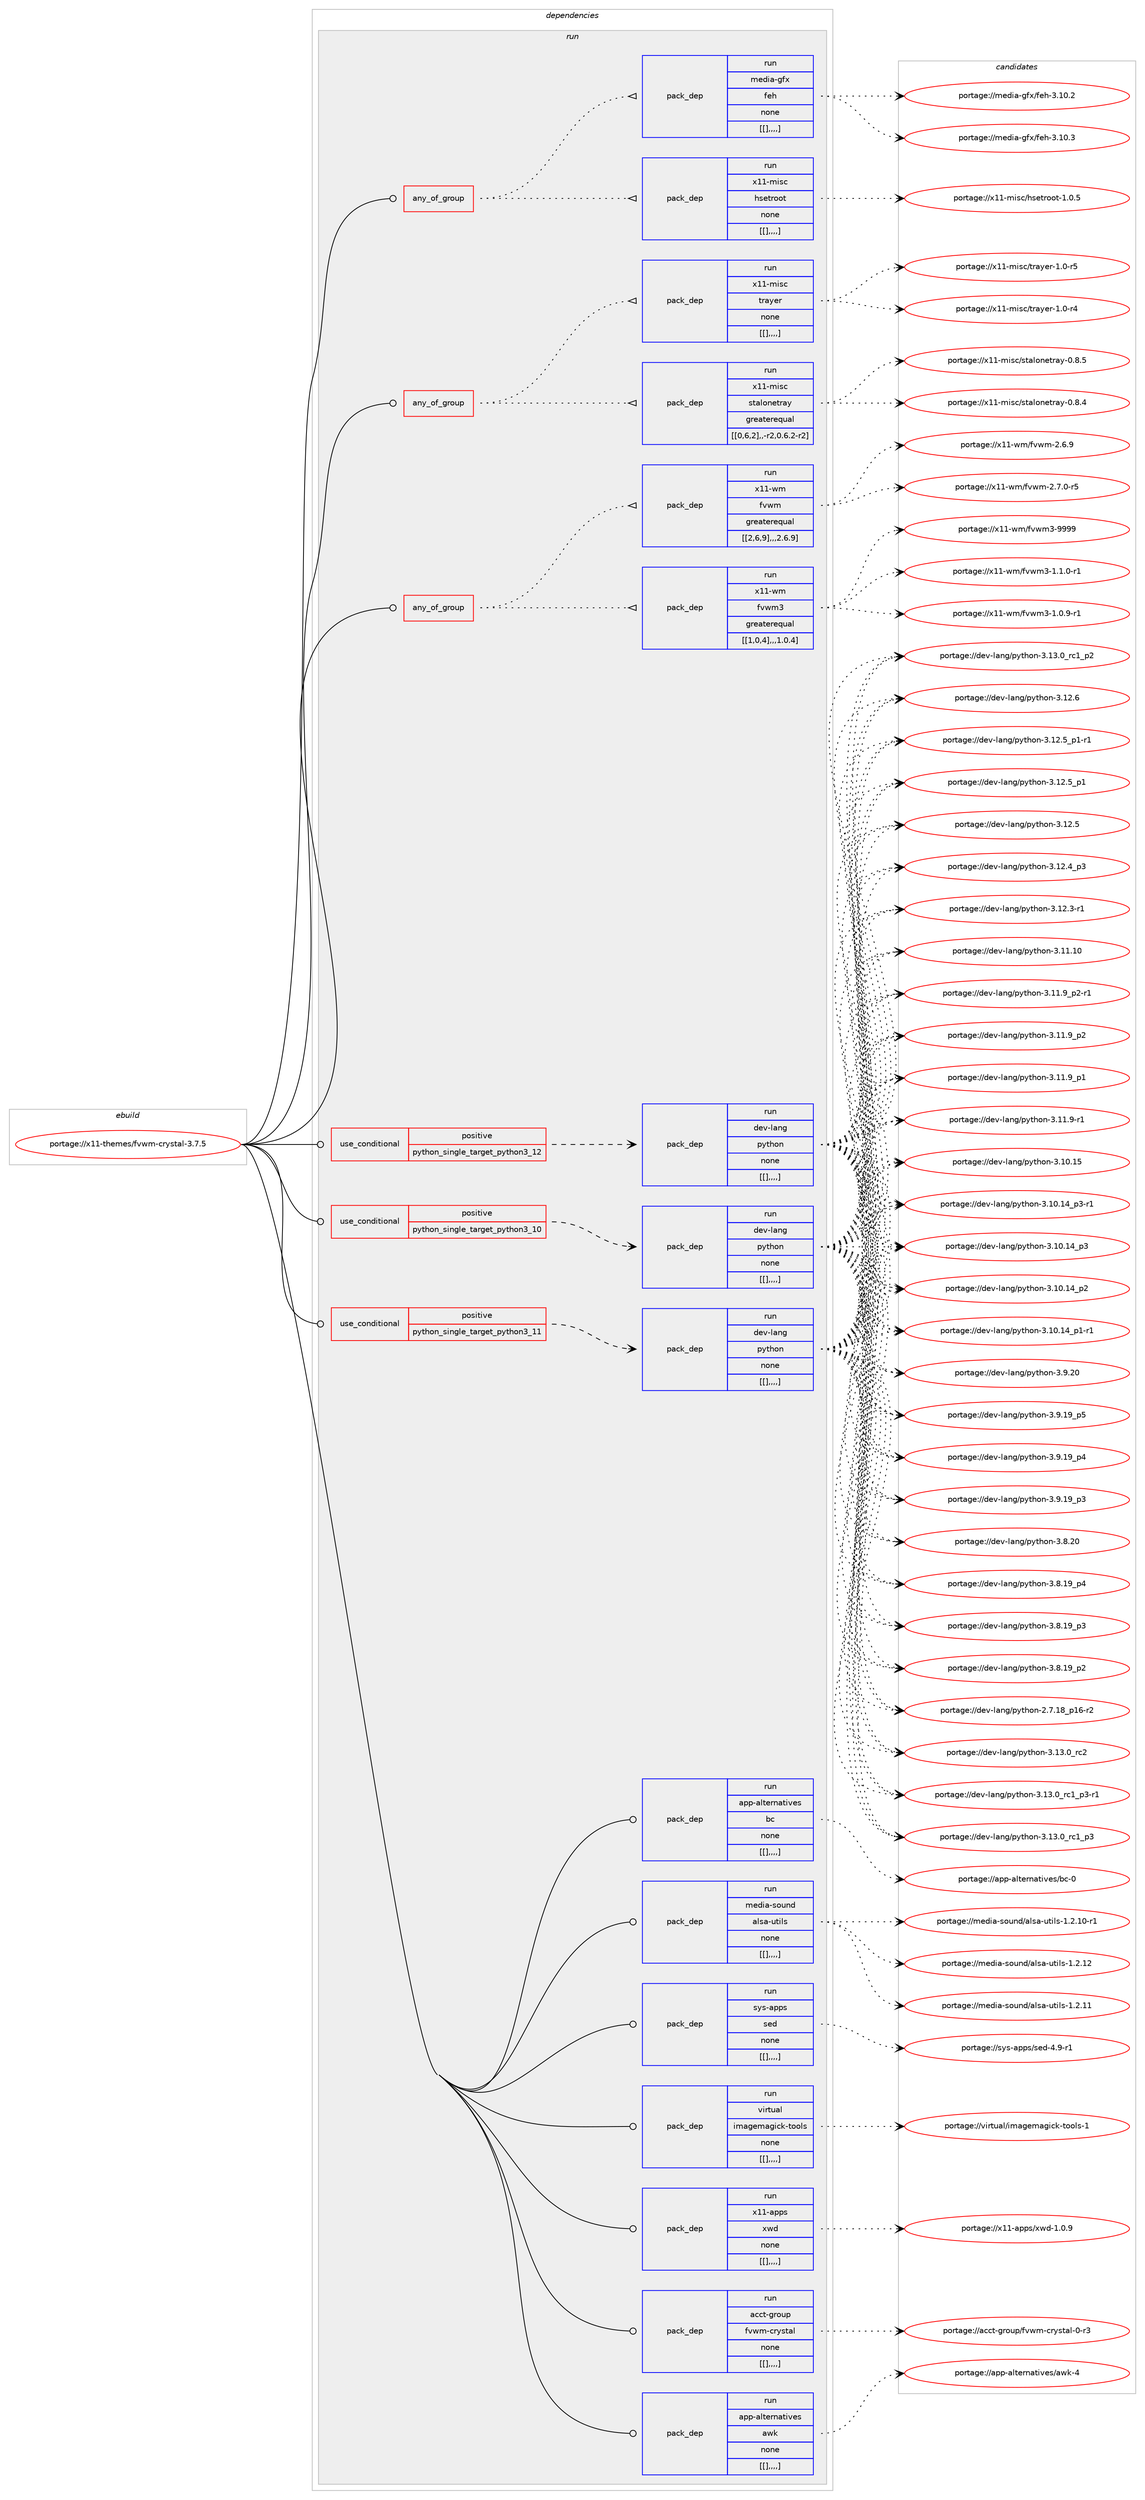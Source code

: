 digraph prolog {

# *************
# Graph options
# *************

newrank=true;
concentrate=true;
compound=true;
graph [rankdir=LR,fontname=Helvetica,fontsize=10,ranksep=1.5];#, ranksep=2.5, nodesep=0.2];
edge  [arrowhead=vee];
node  [fontname=Helvetica,fontsize=10];

# **********
# The ebuild
# **********

subgraph cluster_leftcol {
color=gray;
label=<<i>ebuild</i>>;
id [label="portage://x11-themes/fvwm-crystal-3.7.5", color=red, width=4, href="../x11-themes/fvwm-crystal-3.7.5.svg"];
}

# ****************
# The dependencies
# ****************

subgraph cluster_midcol {
color=gray;
label=<<i>dependencies</i>>;
subgraph cluster_compile {
fillcolor="#eeeeee";
style=filled;
label=<<i>compile</i>>;
}
subgraph cluster_compileandrun {
fillcolor="#eeeeee";
style=filled;
label=<<i>compile and run</i>>;
}
subgraph cluster_run {
fillcolor="#eeeeee";
style=filled;
label=<<i>run</i>>;
subgraph any3329 {
dependency486882 [label=<<TABLE BORDER="0" CELLBORDER="1" CELLSPACING="0" CELLPADDING="4"><TR><TD CELLPADDING="10">any_of_group</TD></TR></TABLE>>, shape=none, color=red];subgraph pack355058 {
dependency486883 [label=<<TABLE BORDER="0" CELLBORDER="1" CELLSPACING="0" CELLPADDING="4" WIDTH="220"><TR><TD ROWSPAN="6" CELLPADDING="30">pack_dep</TD></TR><TR><TD WIDTH="110">run</TD></TR><TR><TD>x11-misc</TD></TR><TR><TD>hsetroot</TD></TR><TR><TD>none</TD></TR><TR><TD>[[],,,,]</TD></TR></TABLE>>, shape=none, color=blue];
}
dependency486882:e -> dependency486883:w [weight=20,style="dotted",arrowhead="oinv"];
subgraph pack355059 {
dependency486884 [label=<<TABLE BORDER="0" CELLBORDER="1" CELLSPACING="0" CELLPADDING="4" WIDTH="220"><TR><TD ROWSPAN="6" CELLPADDING="30">pack_dep</TD></TR><TR><TD WIDTH="110">run</TD></TR><TR><TD>media-gfx</TD></TR><TR><TD>feh</TD></TR><TR><TD>none</TD></TR><TR><TD>[[],,,,]</TD></TR></TABLE>>, shape=none, color=blue];
}
dependency486882:e -> dependency486884:w [weight=20,style="dotted",arrowhead="oinv"];
}
id:e -> dependency486882:w [weight=20,style="solid",arrowhead="odot"];
subgraph any3330 {
dependency486885 [label=<<TABLE BORDER="0" CELLBORDER="1" CELLSPACING="0" CELLPADDING="4"><TR><TD CELLPADDING="10">any_of_group</TD></TR></TABLE>>, shape=none, color=red];subgraph pack355060 {
dependency486886 [label=<<TABLE BORDER="0" CELLBORDER="1" CELLSPACING="0" CELLPADDING="4" WIDTH="220"><TR><TD ROWSPAN="6" CELLPADDING="30">pack_dep</TD></TR><TR><TD WIDTH="110">run</TD></TR><TR><TD>x11-misc</TD></TR><TR><TD>stalonetray</TD></TR><TR><TD>greaterequal</TD></TR><TR><TD>[[0,6,2],,-r2,0.6.2-r2]</TD></TR></TABLE>>, shape=none, color=blue];
}
dependency486885:e -> dependency486886:w [weight=20,style="dotted",arrowhead="oinv"];
subgraph pack355061 {
dependency486887 [label=<<TABLE BORDER="0" CELLBORDER="1" CELLSPACING="0" CELLPADDING="4" WIDTH="220"><TR><TD ROWSPAN="6" CELLPADDING="30">pack_dep</TD></TR><TR><TD WIDTH="110">run</TD></TR><TR><TD>x11-misc</TD></TR><TR><TD>trayer</TD></TR><TR><TD>none</TD></TR><TR><TD>[[],,,,]</TD></TR></TABLE>>, shape=none, color=blue];
}
dependency486885:e -> dependency486887:w [weight=20,style="dotted",arrowhead="oinv"];
}
id:e -> dependency486885:w [weight=20,style="solid",arrowhead="odot"];
subgraph any3331 {
dependency486888 [label=<<TABLE BORDER="0" CELLBORDER="1" CELLSPACING="0" CELLPADDING="4"><TR><TD CELLPADDING="10">any_of_group</TD></TR></TABLE>>, shape=none, color=red];subgraph pack355062 {
dependency486889 [label=<<TABLE BORDER="0" CELLBORDER="1" CELLSPACING="0" CELLPADDING="4" WIDTH="220"><TR><TD ROWSPAN="6" CELLPADDING="30">pack_dep</TD></TR><TR><TD WIDTH="110">run</TD></TR><TR><TD>x11-wm</TD></TR><TR><TD>fvwm3</TD></TR><TR><TD>greaterequal</TD></TR><TR><TD>[[1,0,4],,,1.0.4]</TD></TR></TABLE>>, shape=none, color=blue];
}
dependency486888:e -> dependency486889:w [weight=20,style="dotted",arrowhead="oinv"];
subgraph pack355063 {
dependency486890 [label=<<TABLE BORDER="0" CELLBORDER="1" CELLSPACING="0" CELLPADDING="4" WIDTH="220"><TR><TD ROWSPAN="6" CELLPADDING="30">pack_dep</TD></TR><TR><TD WIDTH="110">run</TD></TR><TR><TD>x11-wm</TD></TR><TR><TD>fvwm</TD></TR><TR><TD>greaterequal</TD></TR><TR><TD>[[2,6,9],,,2.6.9]</TD></TR></TABLE>>, shape=none, color=blue];
}
dependency486888:e -> dependency486890:w [weight=20,style="dotted",arrowhead="oinv"];
}
id:e -> dependency486888:w [weight=20,style="solid",arrowhead="odot"];
subgraph cond128266 {
dependency486891 [label=<<TABLE BORDER="0" CELLBORDER="1" CELLSPACING="0" CELLPADDING="4"><TR><TD ROWSPAN="3" CELLPADDING="10">use_conditional</TD></TR><TR><TD>positive</TD></TR><TR><TD>python_single_target_python3_10</TD></TR></TABLE>>, shape=none, color=red];
subgraph pack355064 {
dependency486892 [label=<<TABLE BORDER="0" CELLBORDER="1" CELLSPACING="0" CELLPADDING="4" WIDTH="220"><TR><TD ROWSPAN="6" CELLPADDING="30">pack_dep</TD></TR><TR><TD WIDTH="110">run</TD></TR><TR><TD>dev-lang</TD></TR><TR><TD>python</TD></TR><TR><TD>none</TD></TR><TR><TD>[[],,,,]</TD></TR></TABLE>>, shape=none, color=blue];
}
dependency486891:e -> dependency486892:w [weight=20,style="dashed",arrowhead="vee"];
}
id:e -> dependency486891:w [weight=20,style="solid",arrowhead="odot"];
subgraph cond128267 {
dependency486893 [label=<<TABLE BORDER="0" CELLBORDER="1" CELLSPACING="0" CELLPADDING="4"><TR><TD ROWSPAN="3" CELLPADDING="10">use_conditional</TD></TR><TR><TD>positive</TD></TR><TR><TD>python_single_target_python3_11</TD></TR></TABLE>>, shape=none, color=red];
subgraph pack355065 {
dependency486894 [label=<<TABLE BORDER="0" CELLBORDER="1" CELLSPACING="0" CELLPADDING="4" WIDTH="220"><TR><TD ROWSPAN="6" CELLPADDING="30">pack_dep</TD></TR><TR><TD WIDTH="110">run</TD></TR><TR><TD>dev-lang</TD></TR><TR><TD>python</TD></TR><TR><TD>none</TD></TR><TR><TD>[[],,,,]</TD></TR></TABLE>>, shape=none, color=blue];
}
dependency486893:e -> dependency486894:w [weight=20,style="dashed",arrowhead="vee"];
}
id:e -> dependency486893:w [weight=20,style="solid",arrowhead="odot"];
subgraph cond128268 {
dependency486895 [label=<<TABLE BORDER="0" CELLBORDER="1" CELLSPACING="0" CELLPADDING="4"><TR><TD ROWSPAN="3" CELLPADDING="10">use_conditional</TD></TR><TR><TD>positive</TD></TR><TR><TD>python_single_target_python3_12</TD></TR></TABLE>>, shape=none, color=red];
subgraph pack355066 {
dependency486896 [label=<<TABLE BORDER="0" CELLBORDER="1" CELLSPACING="0" CELLPADDING="4" WIDTH="220"><TR><TD ROWSPAN="6" CELLPADDING="30">pack_dep</TD></TR><TR><TD WIDTH="110">run</TD></TR><TR><TD>dev-lang</TD></TR><TR><TD>python</TD></TR><TR><TD>none</TD></TR><TR><TD>[[],,,,]</TD></TR></TABLE>>, shape=none, color=blue];
}
dependency486895:e -> dependency486896:w [weight=20,style="dashed",arrowhead="vee"];
}
id:e -> dependency486895:w [weight=20,style="solid",arrowhead="odot"];
subgraph pack355067 {
dependency486897 [label=<<TABLE BORDER="0" CELLBORDER="1" CELLSPACING="0" CELLPADDING="4" WIDTH="220"><TR><TD ROWSPAN="6" CELLPADDING="30">pack_dep</TD></TR><TR><TD WIDTH="110">run</TD></TR><TR><TD>acct-group</TD></TR><TR><TD>fvwm-crystal</TD></TR><TR><TD>none</TD></TR><TR><TD>[[],,,,]</TD></TR></TABLE>>, shape=none, color=blue];
}
id:e -> dependency486897:w [weight=20,style="solid",arrowhead="odot"];
subgraph pack355068 {
dependency486898 [label=<<TABLE BORDER="0" CELLBORDER="1" CELLSPACING="0" CELLPADDING="4" WIDTH="220"><TR><TD ROWSPAN="6" CELLPADDING="30">pack_dep</TD></TR><TR><TD WIDTH="110">run</TD></TR><TR><TD>app-alternatives</TD></TR><TR><TD>awk</TD></TR><TR><TD>none</TD></TR><TR><TD>[[],,,,]</TD></TR></TABLE>>, shape=none, color=blue];
}
id:e -> dependency486898:w [weight=20,style="solid",arrowhead="odot"];
subgraph pack355069 {
dependency486899 [label=<<TABLE BORDER="0" CELLBORDER="1" CELLSPACING="0" CELLPADDING="4" WIDTH="220"><TR><TD ROWSPAN="6" CELLPADDING="30">pack_dep</TD></TR><TR><TD WIDTH="110">run</TD></TR><TR><TD>app-alternatives</TD></TR><TR><TD>bc</TD></TR><TR><TD>none</TD></TR><TR><TD>[[],,,,]</TD></TR></TABLE>>, shape=none, color=blue];
}
id:e -> dependency486899:w [weight=20,style="solid",arrowhead="odot"];
subgraph pack355070 {
dependency486900 [label=<<TABLE BORDER="0" CELLBORDER="1" CELLSPACING="0" CELLPADDING="4" WIDTH="220"><TR><TD ROWSPAN="6" CELLPADDING="30">pack_dep</TD></TR><TR><TD WIDTH="110">run</TD></TR><TR><TD>media-sound</TD></TR><TR><TD>alsa-utils</TD></TR><TR><TD>none</TD></TR><TR><TD>[[],,,,]</TD></TR></TABLE>>, shape=none, color=blue];
}
id:e -> dependency486900:w [weight=20,style="solid",arrowhead="odot"];
subgraph pack355071 {
dependency486901 [label=<<TABLE BORDER="0" CELLBORDER="1" CELLSPACING="0" CELLPADDING="4" WIDTH="220"><TR><TD ROWSPAN="6" CELLPADDING="30">pack_dep</TD></TR><TR><TD WIDTH="110">run</TD></TR><TR><TD>sys-apps</TD></TR><TR><TD>sed</TD></TR><TR><TD>none</TD></TR><TR><TD>[[],,,,]</TD></TR></TABLE>>, shape=none, color=blue];
}
id:e -> dependency486901:w [weight=20,style="solid",arrowhead="odot"];
subgraph pack355072 {
dependency486902 [label=<<TABLE BORDER="0" CELLBORDER="1" CELLSPACING="0" CELLPADDING="4" WIDTH="220"><TR><TD ROWSPAN="6" CELLPADDING="30">pack_dep</TD></TR><TR><TD WIDTH="110">run</TD></TR><TR><TD>virtual</TD></TR><TR><TD>imagemagick-tools</TD></TR><TR><TD>none</TD></TR><TR><TD>[[],,,,]</TD></TR></TABLE>>, shape=none, color=blue];
}
id:e -> dependency486902:w [weight=20,style="solid",arrowhead="odot"];
subgraph pack355073 {
dependency486903 [label=<<TABLE BORDER="0" CELLBORDER="1" CELLSPACING="0" CELLPADDING="4" WIDTH="220"><TR><TD ROWSPAN="6" CELLPADDING="30">pack_dep</TD></TR><TR><TD WIDTH="110">run</TD></TR><TR><TD>x11-apps</TD></TR><TR><TD>xwd</TD></TR><TR><TD>none</TD></TR><TR><TD>[[],,,,]</TD></TR></TABLE>>, shape=none, color=blue];
}
id:e -> dependency486903:w [weight=20,style="solid",arrowhead="odot"];
}
}

# **************
# The candidates
# **************

subgraph cluster_choices {
rank=same;
color=gray;
label=<<i>candidates</i>>;

subgraph choice355058 {
color=black;
nodesep=1;
choice1204949451091051159947104115101116114111111116454946484653 [label="portage://x11-misc/hsetroot-1.0.5", color=red, width=4,href="../x11-misc/hsetroot-1.0.5.svg"];
dependency486883:e -> choice1204949451091051159947104115101116114111111116454946484653:w [style=dotted,weight="100"];
}
subgraph choice355059 {
color=black;
nodesep=1;
choice10910110010597451031021204710210110445514649484651 [label="portage://media-gfx/feh-3.10.3", color=red, width=4,href="../media-gfx/feh-3.10.3.svg"];
choice10910110010597451031021204710210110445514649484650 [label="portage://media-gfx/feh-3.10.2", color=red, width=4,href="../media-gfx/feh-3.10.2.svg"];
dependency486884:e -> choice10910110010597451031021204710210110445514649484651:w [style=dotted,weight="100"];
dependency486884:e -> choice10910110010597451031021204710210110445514649484650:w [style=dotted,weight="100"];
}
subgraph choice355060 {
color=black;
nodesep=1;
choice12049494510910511599471151169710811111010111611497121454846564653 [label="portage://x11-misc/stalonetray-0.8.5", color=red, width=4,href="../x11-misc/stalonetray-0.8.5.svg"];
choice12049494510910511599471151169710811111010111611497121454846564652 [label="portage://x11-misc/stalonetray-0.8.4", color=red, width=4,href="../x11-misc/stalonetray-0.8.4.svg"];
dependency486886:e -> choice12049494510910511599471151169710811111010111611497121454846564653:w [style=dotted,weight="100"];
dependency486886:e -> choice12049494510910511599471151169710811111010111611497121454846564652:w [style=dotted,weight="100"];
}
subgraph choice355061 {
color=black;
nodesep=1;
choice120494945109105115994711611497121101114454946484511453 [label="portage://x11-misc/trayer-1.0-r5", color=red, width=4,href="../x11-misc/trayer-1.0-r5.svg"];
choice120494945109105115994711611497121101114454946484511452 [label="portage://x11-misc/trayer-1.0-r4", color=red, width=4,href="../x11-misc/trayer-1.0-r4.svg"];
dependency486887:e -> choice120494945109105115994711611497121101114454946484511453:w [style=dotted,weight="100"];
dependency486887:e -> choice120494945109105115994711611497121101114454946484511452:w [style=dotted,weight="100"];
}
subgraph choice355062 {
color=black;
nodesep=1;
choice12049494511910947102118119109514557575757 [label="portage://x11-wm/fvwm3-9999", color=red, width=4,href="../x11-wm/fvwm3-9999.svg"];
choice12049494511910947102118119109514549464946484511449 [label="portage://x11-wm/fvwm3-1.1.0-r1", color=red, width=4,href="../x11-wm/fvwm3-1.1.0-r1.svg"];
choice12049494511910947102118119109514549464846574511449 [label="portage://x11-wm/fvwm3-1.0.9-r1", color=red, width=4,href="../x11-wm/fvwm3-1.0.9-r1.svg"];
dependency486889:e -> choice12049494511910947102118119109514557575757:w [style=dotted,weight="100"];
dependency486889:e -> choice12049494511910947102118119109514549464946484511449:w [style=dotted,weight="100"];
dependency486889:e -> choice12049494511910947102118119109514549464846574511449:w [style=dotted,weight="100"];
}
subgraph choice355063 {
color=black;
nodesep=1;
choice120494945119109471021181191094550465546484511453 [label="portage://x11-wm/fvwm-2.7.0-r5", color=red, width=4,href="../x11-wm/fvwm-2.7.0-r5.svg"];
choice12049494511910947102118119109455046544657 [label="portage://x11-wm/fvwm-2.6.9", color=red, width=4,href="../x11-wm/fvwm-2.6.9.svg"];
dependency486890:e -> choice120494945119109471021181191094550465546484511453:w [style=dotted,weight="100"];
dependency486890:e -> choice12049494511910947102118119109455046544657:w [style=dotted,weight="100"];
}
subgraph choice355064 {
color=black;
nodesep=1;
choice10010111845108971101034711212111610411111045514649514648951149950 [label="portage://dev-lang/python-3.13.0_rc2", color=red, width=4,href="../dev-lang/python-3.13.0_rc2.svg"];
choice1001011184510897110103471121211161041111104551464951464895114994995112514511449 [label="portage://dev-lang/python-3.13.0_rc1_p3-r1", color=red, width=4,href="../dev-lang/python-3.13.0_rc1_p3-r1.svg"];
choice100101118451089711010347112121116104111110455146495146489511499499511251 [label="portage://dev-lang/python-3.13.0_rc1_p3", color=red, width=4,href="../dev-lang/python-3.13.0_rc1_p3.svg"];
choice100101118451089711010347112121116104111110455146495146489511499499511250 [label="portage://dev-lang/python-3.13.0_rc1_p2", color=red, width=4,href="../dev-lang/python-3.13.0_rc1_p2.svg"];
choice10010111845108971101034711212111610411111045514649504654 [label="portage://dev-lang/python-3.12.6", color=red, width=4,href="../dev-lang/python-3.12.6.svg"];
choice1001011184510897110103471121211161041111104551464950465395112494511449 [label="portage://dev-lang/python-3.12.5_p1-r1", color=red, width=4,href="../dev-lang/python-3.12.5_p1-r1.svg"];
choice100101118451089711010347112121116104111110455146495046539511249 [label="portage://dev-lang/python-3.12.5_p1", color=red, width=4,href="../dev-lang/python-3.12.5_p1.svg"];
choice10010111845108971101034711212111610411111045514649504653 [label="portage://dev-lang/python-3.12.5", color=red, width=4,href="../dev-lang/python-3.12.5.svg"];
choice100101118451089711010347112121116104111110455146495046529511251 [label="portage://dev-lang/python-3.12.4_p3", color=red, width=4,href="../dev-lang/python-3.12.4_p3.svg"];
choice100101118451089711010347112121116104111110455146495046514511449 [label="portage://dev-lang/python-3.12.3-r1", color=red, width=4,href="../dev-lang/python-3.12.3-r1.svg"];
choice1001011184510897110103471121211161041111104551464949464948 [label="portage://dev-lang/python-3.11.10", color=red, width=4,href="../dev-lang/python-3.11.10.svg"];
choice1001011184510897110103471121211161041111104551464949465795112504511449 [label="portage://dev-lang/python-3.11.9_p2-r1", color=red, width=4,href="../dev-lang/python-3.11.9_p2-r1.svg"];
choice100101118451089711010347112121116104111110455146494946579511250 [label="portage://dev-lang/python-3.11.9_p2", color=red, width=4,href="../dev-lang/python-3.11.9_p2.svg"];
choice100101118451089711010347112121116104111110455146494946579511249 [label="portage://dev-lang/python-3.11.9_p1", color=red, width=4,href="../dev-lang/python-3.11.9_p1.svg"];
choice100101118451089711010347112121116104111110455146494946574511449 [label="portage://dev-lang/python-3.11.9-r1", color=red, width=4,href="../dev-lang/python-3.11.9-r1.svg"];
choice1001011184510897110103471121211161041111104551464948464953 [label="portage://dev-lang/python-3.10.15", color=red, width=4,href="../dev-lang/python-3.10.15.svg"];
choice100101118451089711010347112121116104111110455146494846495295112514511449 [label="portage://dev-lang/python-3.10.14_p3-r1", color=red, width=4,href="../dev-lang/python-3.10.14_p3-r1.svg"];
choice10010111845108971101034711212111610411111045514649484649529511251 [label="portage://dev-lang/python-3.10.14_p3", color=red, width=4,href="../dev-lang/python-3.10.14_p3.svg"];
choice10010111845108971101034711212111610411111045514649484649529511250 [label="portage://dev-lang/python-3.10.14_p2", color=red, width=4,href="../dev-lang/python-3.10.14_p2.svg"];
choice100101118451089711010347112121116104111110455146494846495295112494511449 [label="portage://dev-lang/python-3.10.14_p1-r1", color=red, width=4,href="../dev-lang/python-3.10.14_p1-r1.svg"];
choice10010111845108971101034711212111610411111045514657465048 [label="portage://dev-lang/python-3.9.20", color=red, width=4,href="../dev-lang/python-3.9.20.svg"];
choice100101118451089711010347112121116104111110455146574649579511253 [label="portage://dev-lang/python-3.9.19_p5", color=red, width=4,href="../dev-lang/python-3.9.19_p5.svg"];
choice100101118451089711010347112121116104111110455146574649579511252 [label="portage://dev-lang/python-3.9.19_p4", color=red, width=4,href="../dev-lang/python-3.9.19_p4.svg"];
choice100101118451089711010347112121116104111110455146574649579511251 [label="portage://dev-lang/python-3.9.19_p3", color=red, width=4,href="../dev-lang/python-3.9.19_p3.svg"];
choice10010111845108971101034711212111610411111045514656465048 [label="portage://dev-lang/python-3.8.20", color=red, width=4,href="../dev-lang/python-3.8.20.svg"];
choice100101118451089711010347112121116104111110455146564649579511252 [label="portage://dev-lang/python-3.8.19_p4", color=red, width=4,href="../dev-lang/python-3.8.19_p4.svg"];
choice100101118451089711010347112121116104111110455146564649579511251 [label="portage://dev-lang/python-3.8.19_p3", color=red, width=4,href="../dev-lang/python-3.8.19_p3.svg"];
choice100101118451089711010347112121116104111110455146564649579511250 [label="portage://dev-lang/python-3.8.19_p2", color=red, width=4,href="../dev-lang/python-3.8.19_p2.svg"];
choice100101118451089711010347112121116104111110455046554649569511249544511450 [label="portage://dev-lang/python-2.7.18_p16-r2", color=red, width=4,href="../dev-lang/python-2.7.18_p16-r2.svg"];
dependency486892:e -> choice10010111845108971101034711212111610411111045514649514648951149950:w [style=dotted,weight="100"];
dependency486892:e -> choice1001011184510897110103471121211161041111104551464951464895114994995112514511449:w [style=dotted,weight="100"];
dependency486892:e -> choice100101118451089711010347112121116104111110455146495146489511499499511251:w [style=dotted,weight="100"];
dependency486892:e -> choice100101118451089711010347112121116104111110455146495146489511499499511250:w [style=dotted,weight="100"];
dependency486892:e -> choice10010111845108971101034711212111610411111045514649504654:w [style=dotted,weight="100"];
dependency486892:e -> choice1001011184510897110103471121211161041111104551464950465395112494511449:w [style=dotted,weight="100"];
dependency486892:e -> choice100101118451089711010347112121116104111110455146495046539511249:w [style=dotted,weight="100"];
dependency486892:e -> choice10010111845108971101034711212111610411111045514649504653:w [style=dotted,weight="100"];
dependency486892:e -> choice100101118451089711010347112121116104111110455146495046529511251:w [style=dotted,weight="100"];
dependency486892:e -> choice100101118451089711010347112121116104111110455146495046514511449:w [style=dotted,weight="100"];
dependency486892:e -> choice1001011184510897110103471121211161041111104551464949464948:w [style=dotted,weight="100"];
dependency486892:e -> choice1001011184510897110103471121211161041111104551464949465795112504511449:w [style=dotted,weight="100"];
dependency486892:e -> choice100101118451089711010347112121116104111110455146494946579511250:w [style=dotted,weight="100"];
dependency486892:e -> choice100101118451089711010347112121116104111110455146494946579511249:w [style=dotted,weight="100"];
dependency486892:e -> choice100101118451089711010347112121116104111110455146494946574511449:w [style=dotted,weight="100"];
dependency486892:e -> choice1001011184510897110103471121211161041111104551464948464953:w [style=dotted,weight="100"];
dependency486892:e -> choice100101118451089711010347112121116104111110455146494846495295112514511449:w [style=dotted,weight="100"];
dependency486892:e -> choice10010111845108971101034711212111610411111045514649484649529511251:w [style=dotted,weight="100"];
dependency486892:e -> choice10010111845108971101034711212111610411111045514649484649529511250:w [style=dotted,weight="100"];
dependency486892:e -> choice100101118451089711010347112121116104111110455146494846495295112494511449:w [style=dotted,weight="100"];
dependency486892:e -> choice10010111845108971101034711212111610411111045514657465048:w [style=dotted,weight="100"];
dependency486892:e -> choice100101118451089711010347112121116104111110455146574649579511253:w [style=dotted,weight="100"];
dependency486892:e -> choice100101118451089711010347112121116104111110455146574649579511252:w [style=dotted,weight="100"];
dependency486892:e -> choice100101118451089711010347112121116104111110455146574649579511251:w [style=dotted,weight="100"];
dependency486892:e -> choice10010111845108971101034711212111610411111045514656465048:w [style=dotted,weight="100"];
dependency486892:e -> choice100101118451089711010347112121116104111110455146564649579511252:w [style=dotted,weight="100"];
dependency486892:e -> choice100101118451089711010347112121116104111110455146564649579511251:w [style=dotted,weight="100"];
dependency486892:e -> choice100101118451089711010347112121116104111110455146564649579511250:w [style=dotted,weight="100"];
dependency486892:e -> choice100101118451089711010347112121116104111110455046554649569511249544511450:w [style=dotted,weight="100"];
}
subgraph choice355065 {
color=black;
nodesep=1;
choice10010111845108971101034711212111610411111045514649514648951149950 [label="portage://dev-lang/python-3.13.0_rc2", color=red, width=4,href="../dev-lang/python-3.13.0_rc2.svg"];
choice1001011184510897110103471121211161041111104551464951464895114994995112514511449 [label="portage://dev-lang/python-3.13.0_rc1_p3-r1", color=red, width=4,href="../dev-lang/python-3.13.0_rc1_p3-r1.svg"];
choice100101118451089711010347112121116104111110455146495146489511499499511251 [label="portage://dev-lang/python-3.13.0_rc1_p3", color=red, width=4,href="../dev-lang/python-3.13.0_rc1_p3.svg"];
choice100101118451089711010347112121116104111110455146495146489511499499511250 [label="portage://dev-lang/python-3.13.0_rc1_p2", color=red, width=4,href="../dev-lang/python-3.13.0_rc1_p2.svg"];
choice10010111845108971101034711212111610411111045514649504654 [label="portage://dev-lang/python-3.12.6", color=red, width=4,href="../dev-lang/python-3.12.6.svg"];
choice1001011184510897110103471121211161041111104551464950465395112494511449 [label="portage://dev-lang/python-3.12.5_p1-r1", color=red, width=4,href="../dev-lang/python-3.12.5_p1-r1.svg"];
choice100101118451089711010347112121116104111110455146495046539511249 [label="portage://dev-lang/python-3.12.5_p1", color=red, width=4,href="../dev-lang/python-3.12.5_p1.svg"];
choice10010111845108971101034711212111610411111045514649504653 [label="portage://dev-lang/python-3.12.5", color=red, width=4,href="../dev-lang/python-3.12.5.svg"];
choice100101118451089711010347112121116104111110455146495046529511251 [label="portage://dev-lang/python-3.12.4_p3", color=red, width=4,href="../dev-lang/python-3.12.4_p3.svg"];
choice100101118451089711010347112121116104111110455146495046514511449 [label="portage://dev-lang/python-3.12.3-r1", color=red, width=4,href="../dev-lang/python-3.12.3-r1.svg"];
choice1001011184510897110103471121211161041111104551464949464948 [label="portage://dev-lang/python-3.11.10", color=red, width=4,href="../dev-lang/python-3.11.10.svg"];
choice1001011184510897110103471121211161041111104551464949465795112504511449 [label="portage://dev-lang/python-3.11.9_p2-r1", color=red, width=4,href="../dev-lang/python-3.11.9_p2-r1.svg"];
choice100101118451089711010347112121116104111110455146494946579511250 [label="portage://dev-lang/python-3.11.9_p2", color=red, width=4,href="../dev-lang/python-3.11.9_p2.svg"];
choice100101118451089711010347112121116104111110455146494946579511249 [label="portage://dev-lang/python-3.11.9_p1", color=red, width=4,href="../dev-lang/python-3.11.9_p1.svg"];
choice100101118451089711010347112121116104111110455146494946574511449 [label="portage://dev-lang/python-3.11.9-r1", color=red, width=4,href="../dev-lang/python-3.11.9-r1.svg"];
choice1001011184510897110103471121211161041111104551464948464953 [label="portage://dev-lang/python-3.10.15", color=red, width=4,href="../dev-lang/python-3.10.15.svg"];
choice100101118451089711010347112121116104111110455146494846495295112514511449 [label="portage://dev-lang/python-3.10.14_p3-r1", color=red, width=4,href="../dev-lang/python-3.10.14_p3-r1.svg"];
choice10010111845108971101034711212111610411111045514649484649529511251 [label="portage://dev-lang/python-3.10.14_p3", color=red, width=4,href="../dev-lang/python-3.10.14_p3.svg"];
choice10010111845108971101034711212111610411111045514649484649529511250 [label="portage://dev-lang/python-3.10.14_p2", color=red, width=4,href="../dev-lang/python-3.10.14_p2.svg"];
choice100101118451089711010347112121116104111110455146494846495295112494511449 [label="portage://dev-lang/python-3.10.14_p1-r1", color=red, width=4,href="../dev-lang/python-3.10.14_p1-r1.svg"];
choice10010111845108971101034711212111610411111045514657465048 [label="portage://dev-lang/python-3.9.20", color=red, width=4,href="../dev-lang/python-3.9.20.svg"];
choice100101118451089711010347112121116104111110455146574649579511253 [label="portage://dev-lang/python-3.9.19_p5", color=red, width=4,href="../dev-lang/python-3.9.19_p5.svg"];
choice100101118451089711010347112121116104111110455146574649579511252 [label="portage://dev-lang/python-3.9.19_p4", color=red, width=4,href="../dev-lang/python-3.9.19_p4.svg"];
choice100101118451089711010347112121116104111110455146574649579511251 [label="portage://dev-lang/python-3.9.19_p3", color=red, width=4,href="../dev-lang/python-3.9.19_p3.svg"];
choice10010111845108971101034711212111610411111045514656465048 [label="portage://dev-lang/python-3.8.20", color=red, width=4,href="../dev-lang/python-3.8.20.svg"];
choice100101118451089711010347112121116104111110455146564649579511252 [label="portage://dev-lang/python-3.8.19_p4", color=red, width=4,href="../dev-lang/python-3.8.19_p4.svg"];
choice100101118451089711010347112121116104111110455146564649579511251 [label="portage://dev-lang/python-3.8.19_p3", color=red, width=4,href="../dev-lang/python-3.8.19_p3.svg"];
choice100101118451089711010347112121116104111110455146564649579511250 [label="portage://dev-lang/python-3.8.19_p2", color=red, width=4,href="../dev-lang/python-3.8.19_p2.svg"];
choice100101118451089711010347112121116104111110455046554649569511249544511450 [label="portage://dev-lang/python-2.7.18_p16-r2", color=red, width=4,href="../dev-lang/python-2.7.18_p16-r2.svg"];
dependency486894:e -> choice10010111845108971101034711212111610411111045514649514648951149950:w [style=dotted,weight="100"];
dependency486894:e -> choice1001011184510897110103471121211161041111104551464951464895114994995112514511449:w [style=dotted,weight="100"];
dependency486894:e -> choice100101118451089711010347112121116104111110455146495146489511499499511251:w [style=dotted,weight="100"];
dependency486894:e -> choice100101118451089711010347112121116104111110455146495146489511499499511250:w [style=dotted,weight="100"];
dependency486894:e -> choice10010111845108971101034711212111610411111045514649504654:w [style=dotted,weight="100"];
dependency486894:e -> choice1001011184510897110103471121211161041111104551464950465395112494511449:w [style=dotted,weight="100"];
dependency486894:e -> choice100101118451089711010347112121116104111110455146495046539511249:w [style=dotted,weight="100"];
dependency486894:e -> choice10010111845108971101034711212111610411111045514649504653:w [style=dotted,weight="100"];
dependency486894:e -> choice100101118451089711010347112121116104111110455146495046529511251:w [style=dotted,weight="100"];
dependency486894:e -> choice100101118451089711010347112121116104111110455146495046514511449:w [style=dotted,weight="100"];
dependency486894:e -> choice1001011184510897110103471121211161041111104551464949464948:w [style=dotted,weight="100"];
dependency486894:e -> choice1001011184510897110103471121211161041111104551464949465795112504511449:w [style=dotted,weight="100"];
dependency486894:e -> choice100101118451089711010347112121116104111110455146494946579511250:w [style=dotted,weight="100"];
dependency486894:e -> choice100101118451089711010347112121116104111110455146494946579511249:w [style=dotted,weight="100"];
dependency486894:e -> choice100101118451089711010347112121116104111110455146494946574511449:w [style=dotted,weight="100"];
dependency486894:e -> choice1001011184510897110103471121211161041111104551464948464953:w [style=dotted,weight="100"];
dependency486894:e -> choice100101118451089711010347112121116104111110455146494846495295112514511449:w [style=dotted,weight="100"];
dependency486894:e -> choice10010111845108971101034711212111610411111045514649484649529511251:w [style=dotted,weight="100"];
dependency486894:e -> choice10010111845108971101034711212111610411111045514649484649529511250:w [style=dotted,weight="100"];
dependency486894:e -> choice100101118451089711010347112121116104111110455146494846495295112494511449:w [style=dotted,weight="100"];
dependency486894:e -> choice10010111845108971101034711212111610411111045514657465048:w [style=dotted,weight="100"];
dependency486894:e -> choice100101118451089711010347112121116104111110455146574649579511253:w [style=dotted,weight="100"];
dependency486894:e -> choice100101118451089711010347112121116104111110455146574649579511252:w [style=dotted,weight="100"];
dependency486894:e -> choice100101118451089711010347112121116104111110455146574649579511251:w [style=dotted,weight="100"];
dependency486894:e -> choice10010111845108971101034711212111610411111045514656465048:w [style=dotted,weight="100"];
dependency486894:e -> choice100101118451089711010347112121116104111110455146564649579511252:w [style=dotted,weight="100"];
dependency486894:e -> choice100101118451089711010347112121116104111110455146564649579511251:w [style=dotted,weight="100"];
dependency486894:e -> choice100101118451089711010347112121116104111110455146564649579511250:w [style=dotted,weight="100"];
dependency486894:e -> choice100101118451089711010347112121116104111110455046554649569511249544511450:w [style=dotted,weight="100"];
}
subgraph choice355066 {
color=black;
nodesep=1;
choice10010111845108971101034711212111610411111045514649514648951149950 [label="portage://dev-lang/python-3.13.0_rc2", color=red, width=4,href="../dev-lang/python-3.13.0_rc2.svg"];
choice1001011184510897110103471121211161041111104551464951464895114994995112514511449 [label="portage://dev-lang/python-3.13.0_rc1_p3-r1", color=red, width=4,href="../dev-lang/python-3.13.0_rc1_p3-r1.svg"];
choice100101118451089711010347112121116104111110455146495146489511499499511251 [label="portage://dev-lang/python-3.13.0_rc1_p3", color=red, width=4,href="../dev-lang/python-3.13.0_rc1_p3.svg"];
choice100101118451089711010347112121116104111110455146495146489511499499511250 [label="portage://dev-lang/python-3.13.0_rc1_p2", color=red, width=4,href="../dev-lang/python-3.13.0_rc1_p2.svg"];
choice10010111845108971101034711212111610411111045514649504654 [label="portage://dev-lang/python-3.12.6", color=red, width=4,href="../dev-lang/python-3.12.6.svg"];
choice1001011184510897110103471121211161041111104551464950465395112494511449 [label="portage://dev-lang/python-3.12.5_p1-r1", color=red, width=4,href="../dev-lang/python-3.12.5_p1-r1.svg"];
choice100101118451089711010347112121116104111110455146495046539511249 [label="portage://dev-lang/python-3.12.5_p1", color=red, width=4,href="../dev-lang/python-3.12.5_p1.svg"];
choice10010111845108971101034711212111610411111045514649504653 [label="portage://dev-lang/python-3.12.5", color=red, width=4,href="../dev-lang/python-3.12.5.svg"];
choice100101118451089711010347112121116104111110455146495046529511251 [label="portage://dev-lang/python-3.12.4_p3", color=red, width=4,href="../dev-lang/python-3.12.4_p3.svg"];
choice100101118451089711010347112121116104111110455146495046514511449 [label="portage://dev-lang/python-3.12.3-r1", color=red, width=4,href="../dev-lang/python-3.12.3-r1.svg"];
choice1001011184510897110103471121211161041111104551464949464948 [label="portage://dev-lang/python-3.11.10", color=red, width=4,href="../dev-lang/python-3.11.10.svg"];
choice1001011184510897110103471121211161041111104551464949465795112504511449 [label="portage://dev-lang/python-3.11.9_p2-r1", color=red, width=4,href="../dev-lang/python-3.11.9_p2-r1.svg"];
choice100101118451089711010347112121116104111110455146494946579511250 [label="portage://dev-lang/python-3.11.9_p2", color=red, width=4,href="../dev-lang/python-3.11.9_p2.svg"];
choice100101118451089711010347112121116104111110455146494946579511249 [label="portage://dev-lang/python-3.11.9_p1", color=red, width=4,href="../dev-lang/python-3.11.9_p1.svg"];
choice100101118451089711010347112121116104111110455146494946574511449 [label="portage://dev-lang/python-3.11.9-r1", color=red, width=4,href="../dev-lang/python-3.11.9-r1.svg"];
choice1001011184510897110103471121211161041111104551464948464953 [label="portage://dev-lang/python-3.10.15", color=red, width=4,href="../dev-lang/python-3.10.15.svg"];
choice100101118451089711010347112121116104111110455146494846495295112514511449 [label="portage://dev-lang/python-3.10.14_p3-r1", color=red, width=4,href="../dev-lang/python-3.10.14_p3-r1.svg"];
choice10010111845108971101034711212111610411111045514649484649529511251 [label="portage://dev-lang/python-3.10.14_p3", color=red, width=4,href="../dev-lang/python-3.10.14_p3.svg"];
choice10010111845108971101034711212111610411111045514649484649529511250 [label="portage://dev-lang/python-3.10.14_p2", color=red, width=4,href="../dev-lang/python-3.10.14_p2.svg"];
choice100101118451089711010347112121116104111110455146494846495295112494511449 [label="portage://dev-lang/python-3.10.14_p1-r1", color=red, width=4,href="../dev-lang/python-3.10.14_p1-r1.svg"];
choice10010111845108971101034711212111610411111045514657465048 [label="portage://dev-lang/python-3.9.20", color=red, width=4,href="../dev-lang/python-3.9.20.svg"];
choice100101118451089711010347112121116104111110455146574649579511253 [label="portage://dev-lang/python-3.9.19_p5", color=red, width=4,href="../dev-lang/python-3.9.19_p5.svg"];
choice100101118451089711010347112121116104111110455146574649579511252 [label="portage://dev-lang/python-3.9.19_p4", color=red, width=4,href="../dev-lang/python-3.9.19_p4.svg"];
choice100101118451089711010347112121116104111110455146574649579511251 [label="portage://dev-lang/python-3.9.19_p3", color=red, width=4,href="../dev-lang/python-3.9.19_p3.svg"];
choice10010111845108971101034711212111610411111045514656465048 [label="portage://dev-lang/python-3.8.20", color=red, width=4,href="../dev-lang/python-3.8.20.svg"];
choice100101118451089711010347112121116104111110455146564649579511252 [label="portage://dev-lang/python-3.8.19_p4", color=red, width=4,href="../dev-lang/python-3.8.19_p4.svg"];
choice100101118451089711010347112121116104111110455146564649579511251 [label="portage://dev-lang/python-3.8.19_p3", color=red, width=4,href="../dev-lang/python-3.8.19_p3.svg"];
choice100101118451089711010347112121116104111110455146564649579511250 [label="portage://dev-lang/python-3.8.19_p2", color=red, width=4,href="../dev-lang/python-3.8.19_p2.svg"];
choice100101118451089711010347112121116104111110455046554649569511249544511450 [label="portage://dev-lang/python-2.7.18_p16-r2", color=red, width=4,href="../dev-lang/python-2.7.18_p16-r2.svg"];
dependency486896:e -> choice10010111845108971101034711212111610411111045514649514648951149950:w [style=dotted,weight="100"];
dependency486896:e -> choice1001011184510897110103471121211161041111104551464951464895114994995112514511449:w [style=dotted,weight="100"];
dependency486896:e -> choice100101118451089711010347112121116104111110455146495146489511499499511251:w [style=dotted,weight="100"];
dependency486896:e -> choice100101118451089711010347112121116104111110455146495146489511499499511250:w [style=dotted,weight="100"];
dependency486896:e -> choice10010111845108971101034711212111610411111045514649504654:w [style=dotted,weight="100"];
dependency486896:e -> choice1001011184510897110103471121211161041111104551464950465395112494511449:w [style=dotted,weight="100"];
dependency486896:e -> choice100101118451089711010347112121116104111110455146495046539511249:w [style=dotted,weight="100"];
dependency486896:e -> choice10010111845108971101034711212111610411111045514649504653:w [style=dotted,weight="100"];
dependency486896:e -> choice100101118451089711010347112121116104111110455146495046529511251:w [style=dotted,weight="100"];
dependency486896:e -> choice100101118451089711010347112121116104111110455146495046514511449:w [style=dotted,weight="100"];
dependency486896:e -> choice1001011184510897110103471121211161041111104551464949464948:w [style=dotted,weight="100"];
dependency486896:e -> choice1001011184510897110103471121211161041111104551464949465795112504511449:w [style=dotted,weight="100"];
dependency486896:e -> choice100101118451089711010347112121116104111110455146494946579511250:w [style=dotted,weight="100"];
dependency486896:e -> choice100101118451089711010347112121116104111110455146494946579511249:w [style=dotted,weight="100"];
dependency486896:e -> choice100101118451089711010347112121116104111110455146494946574511449:w [style=dotted,weight="100"];
dependency486896:e -> choice1001011184510897110103471121211161041111104551464948464953:w [style=dotted,weight="100"];
dependency486896:e -> choice100101118451089711010347112121116104111110455146494846495295112514511449:w [style=dotted,weight="100"];
dependency486896:e -> choice10010111845108971101034711212111610411111045514649484649529511251:w [style=dotted,weight="100"];
dependency486896:e -> choice10010111845108971101034711212111610411111045514649484649529511250:w [style=dotted,weight="100"];
dependency486896:e -> choice100101118451089711010347112121116104111110455146494846495295112494511449:w [style=dotted,weight="100"];
dependency486896:e -> choice10010111845108971101034711212111610411111045514657465048:w [style=dotted,weight="100"];
dependency486896:e -> choice100101118451089711010347112121116104111110455146574649579511253:w [style=dotted,weight="100"];
dependency486896:e -> choice100101118451089711010347112121116104111110455146574649579511252:w [style=dotted,weight="100"];
dependency486896:e -> choice100101118451089711010347112121116104111110455146574649579511251:w [style=dotted,weight="100"];
dependency486896:e -> choice10010111845108971101034711212111610411111045514656465048:w [style=dotted,weight="100"];
dependency486896:e -> choice100101118451089711010347112121116104111110455146564649579511252:w [style=dotted,weight="100"];
dependency486896:e -> choice100101118451089711010347112121116104111110455146564649579511251:w [style=dotted,weight="100"];
dependency486896:e -> choice100101118451089711010347112121116104111110455146564649579511250:w [style=dotted,weight="100"];
dependency486896:e -> choice100101118451089711010347112121116104111110455046554649569511249544511450:w [style=dotted,weight="100"];
}
subgraph choice355067 {
color=black;
nodesep=1;
choice979999116451031141111171124710211811910945991141211151169710845484511451 [label="portage://acct-group/fvwm-crystal-0-r3", color=red, width=4,href="../acct-group/fvwm-crystal-0-r3.svg"];
dependency486897:e -> choice979999116451031141111171124710211811910945991141211151169710845484511451:w [style=dotted,weight="100"];
}
subgraph choice355068 {
color=black;
nodesep=1;
choice9711211245971081161011141109711610511810111547971191074552 [label="portage://app-alternatives/awk-4", color=red, width=4,href="../app-alternatives/awk-4.svg"];
dependency486898:e -> choice9711211245971081161011141109711610511810111547971191074552:w [style=dotted,weight="100"];
}
subgraph choice355069 {
color=black;
nodesep=1;
choice971121124597108116101114110971161051181011154798994548 [label="portage://app-alternatives/bc-0", color=red, width=4,href="../app-alternatives/bc-0.svg"];
dependency486899:e -> choice971121124597108116101114110971161051181011154798994548:w [style=dotted,weight="100"];
}
subgraph choice355070 {
color=black;
nodesep=1;
choice10910110010597451151111171101004797108115974511711610510811545494650464950 [label="portage://media-sound/alsa-utils-1.2.12", color=red, width=4,href="../media-sound/alsa-utils-1.2.12.svg"];
choice10910110010597451151111171101004797108115974511711610510811545494650464949 [label="portage://media-sound/alsa-utils-1.2.11", color=red, width=4,href="../media-sound/alsa-utils-1.2.11.svg"];
choice109101100105974511511111711010047971081159745117116105108115454946504649484511449 [label="portage://media-sound/alsa-utils-1.2.10-r1", color=red, width=4,href="../media-sound/alsa-utils-1.2.10-r1.svg"];
dependency486900:e -> choice10910110010597451151111171101004797108115974511711610510811545494650464950:w [style=dotted,weight="100"];
dependency486900:e -> choice10910110010597451151111171101004797108115974511711610510811545494650464949:w [style=dotted,weight="100"];
dependency486900:e -> choice109101100105974511511111711010047971081159745117116105108115454946504649484511449:w [style=dotted,weight="100"];
}
subgraph choice355071 {
color=black;
nodesep=1;
choice115121115459711211211547115101100455246574511449 [label="portage://sys-apps/sed-4.9-r1", color=red, width=4,href="../sys-apps/sed-4.9-r1.svg"];
dependency486901:e -> choice115121115459711211211547115101100455246574511449:w [style=dotted,weight="100"];
}
subgraph choice355072 {
color=black;
nodesep=1;
choice1181051141161179710847105109971031011099710310599107451161111111081154549 [label="portage://virtual/imagemagick-tools-1", color=red, width=4,href="../virtual/imagemagick-tools-1.svg"];
dependency486902:e -> choice1181051141161179710847105109971031011099710310599107451161111111081154549:w [style=dotted,weight="100"];
}
subgraph choice355073 {
color=black;
nodesep=1;
choice1204949459711211211547120119100454946484657 [label="portage://x11-apps/xwd-1.0.9", color=red, width=4,href="../x11-apps/xwd-1.0.9.svg"];
dependency486903:e -> choice1204949459711211211547120119100454946484657:w [style=dotted,weight="100"];
}
}

}
